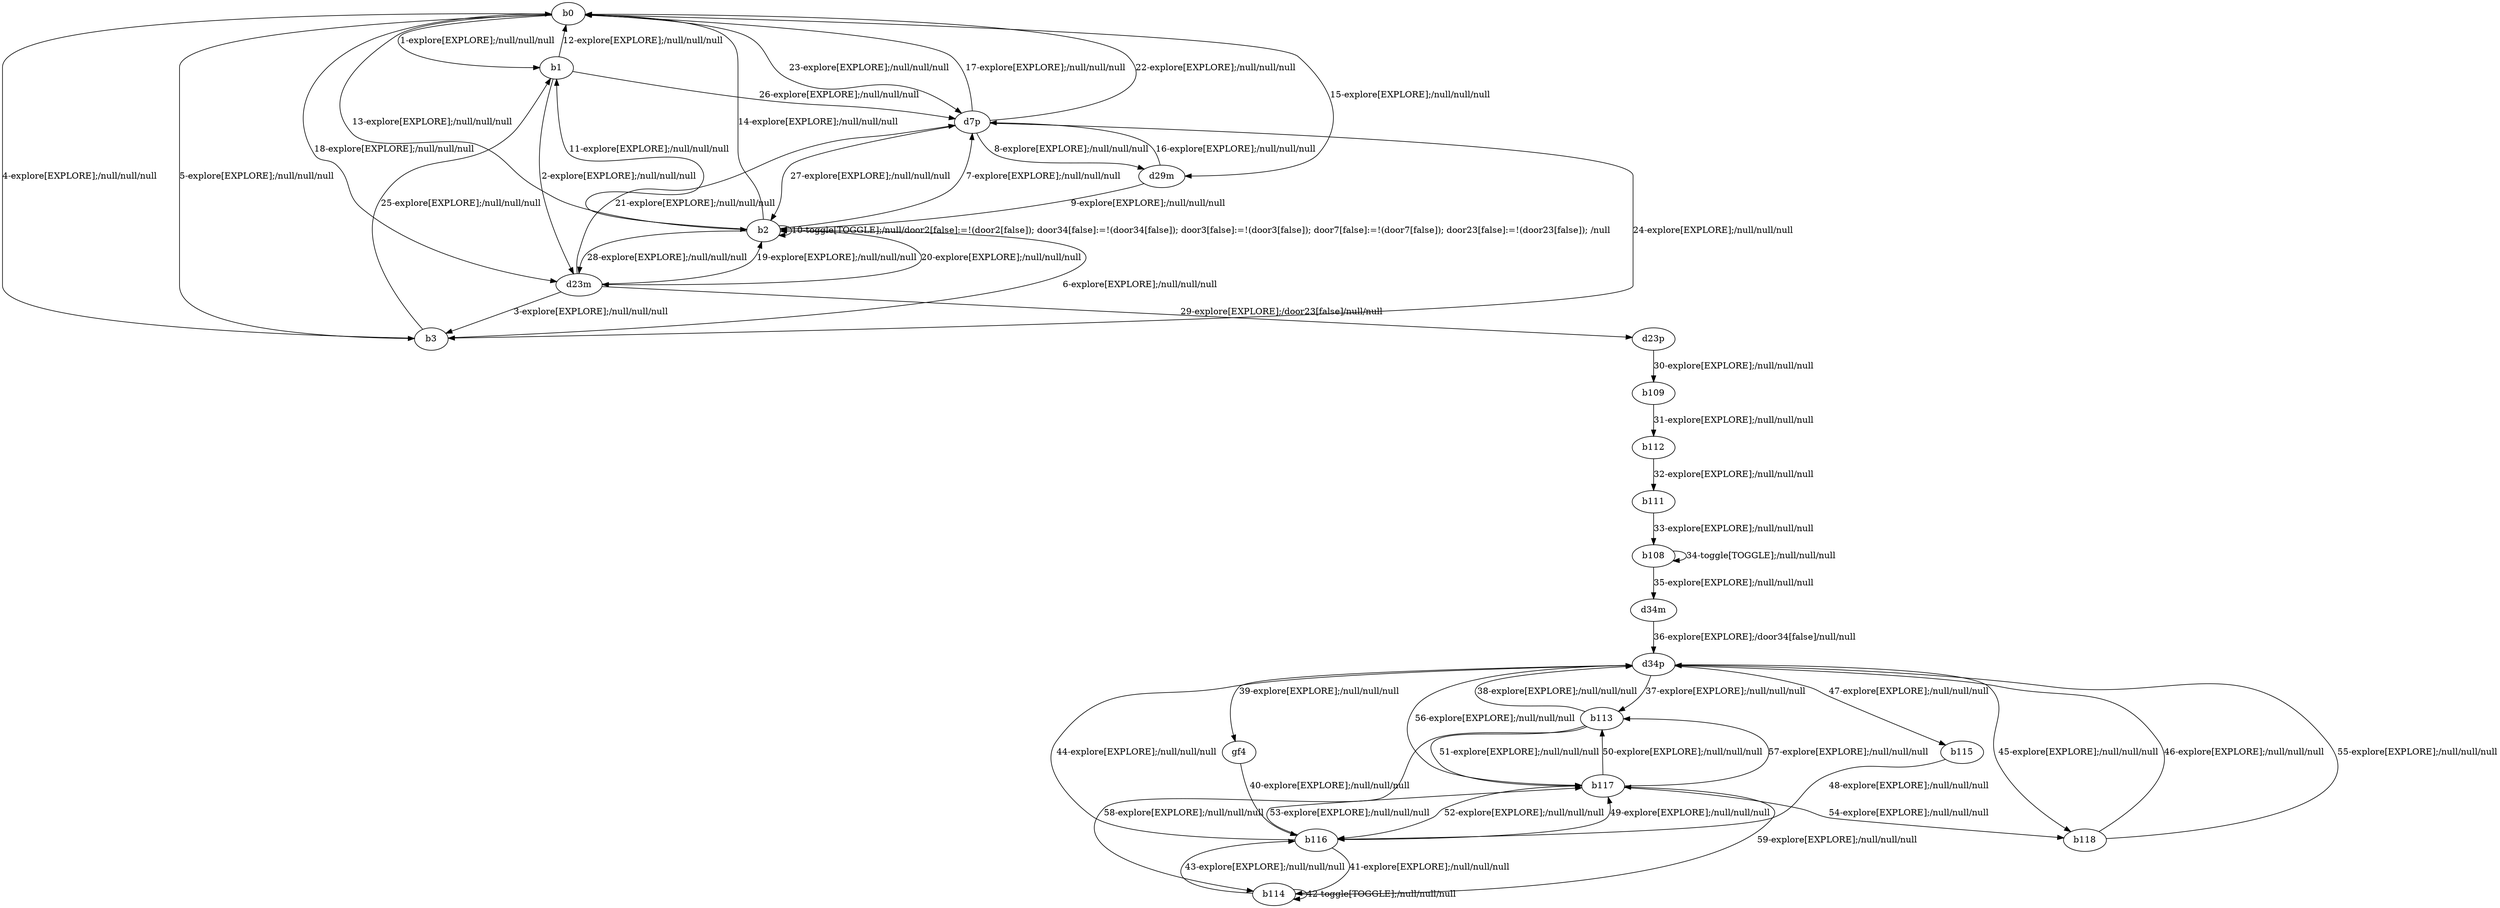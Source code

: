 # Total number of goals covered by this test: 2
# b114 --> b117
# b113 --> b114

digraph g {
"b0" -> "b1" [label = "1-explore[EXPLORE];/null/null/null"];
"b1" -> "d23m" [label = "2-explore[EXPLORE];/null/null/null"];
"d23m" -> "b3" [label = "3-explore[EXPLORE];/null/null/null"];
"b3" -> "b0" [label = "4-explore[EXPLORE];/null/null/null"];
"b0" -> "b3" [label = "5-explore[EXPLORE];/null/null/null"];
"b3" -> "b2" [label = "6-explore[EXPLORE];/null/null/null"];
"b2" -> "d7p" [label = "7-explore[EXPLORE];/null/null/null"];
"d7p" -> "d29m" [label = "8-explore[EXPLORE];/null/null/null"];
"d29m" -> "b2" [label = "9-explore[EXPLORE];/null/null/null"];
"b2" -> "b2" [label = "10-toggle[TOGGLE];/null/door2[false]:=!(door2[false]); door34[false]:=!(door34[false]); door3[false]:=!(door3[false]); door7[false]:=!(door7[false]); door23[false]:=!(door23[false]); /null"];
"b2" -> "b1" [label = "11-explore[EXPLORE];/null/null/null"];
"b1" -> "b0" [label = "12-explore[EXPLORE];/null/null/null"];
"b0" -> "b2" [label = "13-explore[EXPLORE];/null/null/null"];
"b2" -> "b0" [label = "14-explore[EXPLORE];/null/null/null"];
"b0" -> "d29m" [label = "15-explore[EXPLORE];/null/null/null"];
"d29m" -> "d7p" [label = "16-explore[EXPLORE];/null/null/null"];
"d7p" -> "b0" [label = "17-explore[EXPLORE];/null/null/null"];
"b0" -> "d23m" [label = "18-explore[EXPLORE];/null/null/null"];
"d23m" -> "b2" [label = "19-explore[EXPLORE];/null/null/null"];
"b2" -> "d23m" [label = "20-explore[EXPLORE];/null/null/null"];
"d23m" -> "d7p" [label = "21-explore[EXPLORE];/null/null/null"];
"d7p" -> "b0" [label = "22-explore[EXPLORE];/null/null/null"];
"b0" -> "d7p" [label = "23-explore[EXPLORE];/null/null/null"];
"d7p" -> "b3" [label = "24-explore[EXPLORE];/null/null/null"];
"b3" -> "b1" [label = "25-explore[EXPLORE];/null/null/null"];
"b1" -> "d7p" [label = "26-explore[EXPLORE];/null/null/null"];
"d7p" -> "b2" [label = "27-explore[EXPLORE];/null/null/null"];
"b2" -> "d23m" [label = "28-explore[EXPLORE];/null/null/null"];
"d23m" -> "d23p" [label = "29-explore[EXPLORE];/door23[false]/null/null"];
"d23p" -> "b109" [label = "30-explore[EXPLORE];/null/null/null"];
"b109" -> "b112" [label = "31-explore[EXPLORE];/null/null/null"];
"b112" -> "b111" [label = "32-explore[EXPLORE];/null/null/null"];
"b111" -> "b108" [label = "33-explore[EXPLORE];/null/null/null"];
"b108" -> "b108" [label = "34-toggle[TOGGLE];/null/null/null"];
"b108" -> "d34m" [label = "35-explore[EXPLORE];/null/null/null"];
"d34m" -> "d34p" [label = "36-explore[EXPLORE];/door34[false]/null/null"];
"d34p" -> "b113" [label = "37-explore[EXPLORE];/null/null/null"];
"b113" -> "d34p" [label = "38-explore[EXPLORE];/null/null/null"];
"d34p" -> "gf4" [label = "39-explore[EXPLORE];/null/null/null"];
"gf4" -> "b116" [label = "40-explore[EXPLORE];/null/null/null"];
"b116" -> "b114" [label = "41-explore[EXPLORE];/null/null/null"];
"b114" -> "b114" [label = "42-toggle[TOGGLE];/null/null/null"];
"b114" -> "b116" [label = "43-explore[EXPLORE];/null/null/null"];
"b116" -> "d34p" [label = "44-explore[EXPLORE];/null/null/null"];
"d34p" -> "b118" [label = "45-explore[EXPLORE];/null/null/null"];
"b118" -> "d34p" [label = "46-explore[EXPLORE];/null/null/null"];
"d34p" -> "b115" [label = "47-explore[EXPLORE];/null/null/null"];
"b115" -> "b116" [label = "48-explore[EXPLORE];/null/null/null"];
"b116" -> "b117" [label = "49-explore[EXPLORE];/null/null/null"];
"b117" -> "b113" [label = "50-explore[EXPLORE];/null/null/null"];
"b113" -> "b117" [label = "51-explore[EXPLORE];/null/null/null"];
"b117" -> "b116" [label = "52-explore[EXPLORE];/null/null/null"];
"b116" -> "b117" [label = "53-explore[EXPLORE];/null/null/null"];
"b117" -> "b118" [label = "54-explore[EXPLORE];/null/null/null"];
"b118" -> "d34p" [label = "55-explore[EXPLORE];/null/null/null"];
"d34p" -> "b117" [label = "56-explore[EXPLORE];/null/null/null"];
"b117" -> "b113" [label = "57-explore[EXPLORE];/null/null/null"];
"b113" -> "b114" [label = "58-explore[EXPLORE];/null/null/null"];
"b114" -> "b117" [label = "59-explore[EXPLORE];/null/null/null"];
}